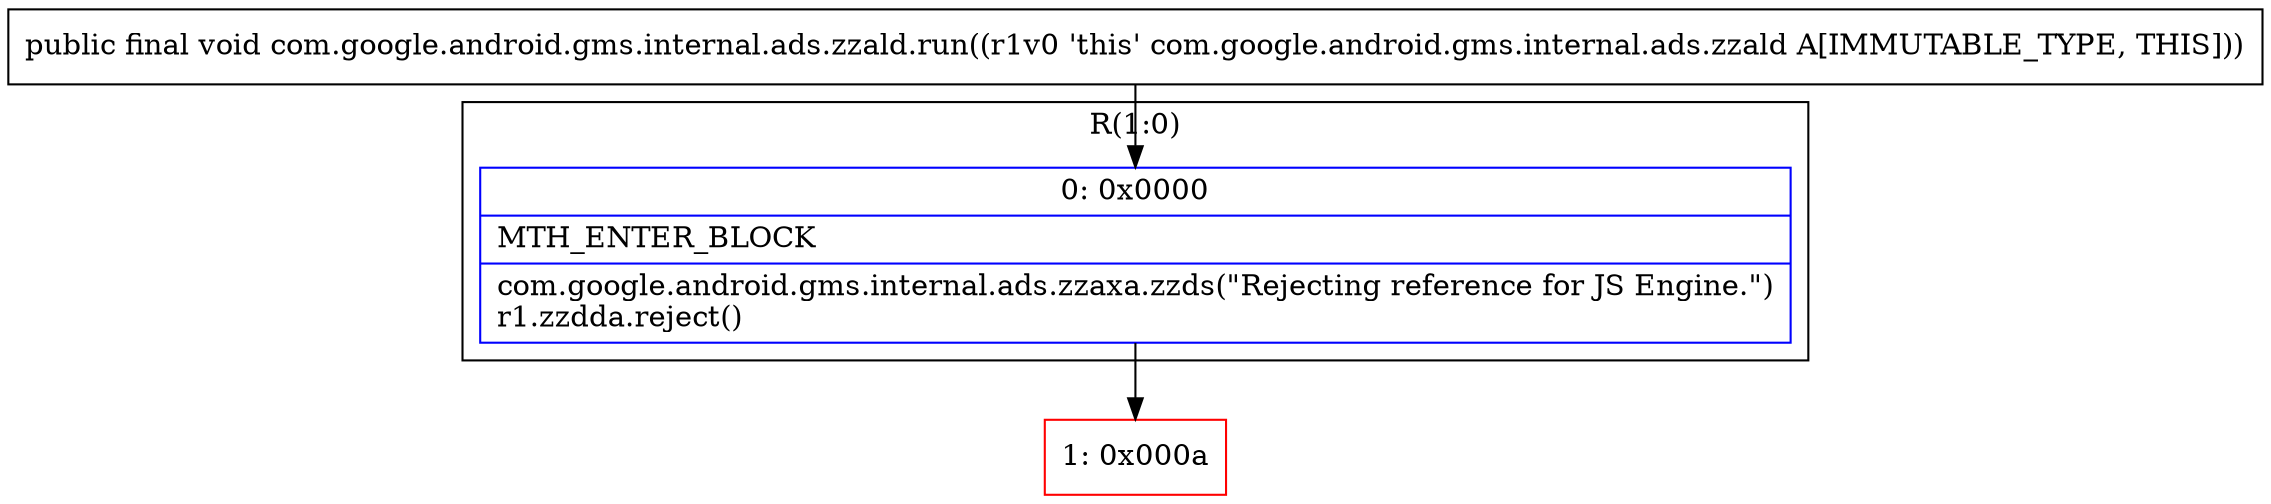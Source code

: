 digraph "CFG forcom.google.android.gms.internal.ads.zzald.run()V" {
subgraph cluster_Region_1291677193 {
label = "R(1:0)";
node [shape=record,color=blue];
Node_0 [shape=record,label="{0\:\ 0x0000|MTH_ENTER_BLOCK\l|com.google.android.gms.internal.ads.zzaxa.zzds(\"Rejecting reference for JS Engine.\")\lr1.zzdda.reject()\l}"];
}
Node_1 [shape=record,color=red,label="{1\:\ 0x000a}"];
MethodNode[shape=record,label="{public final void com.google.android.gms.internal.ads.zzald.run((r1v0 'this' com.google.android.gms.internal.ads.zzald A[IMMUTABLE_TYPE, THIS])) }"];
MethodNode -> Node_0;
Node_0 -> Node_1;
}

